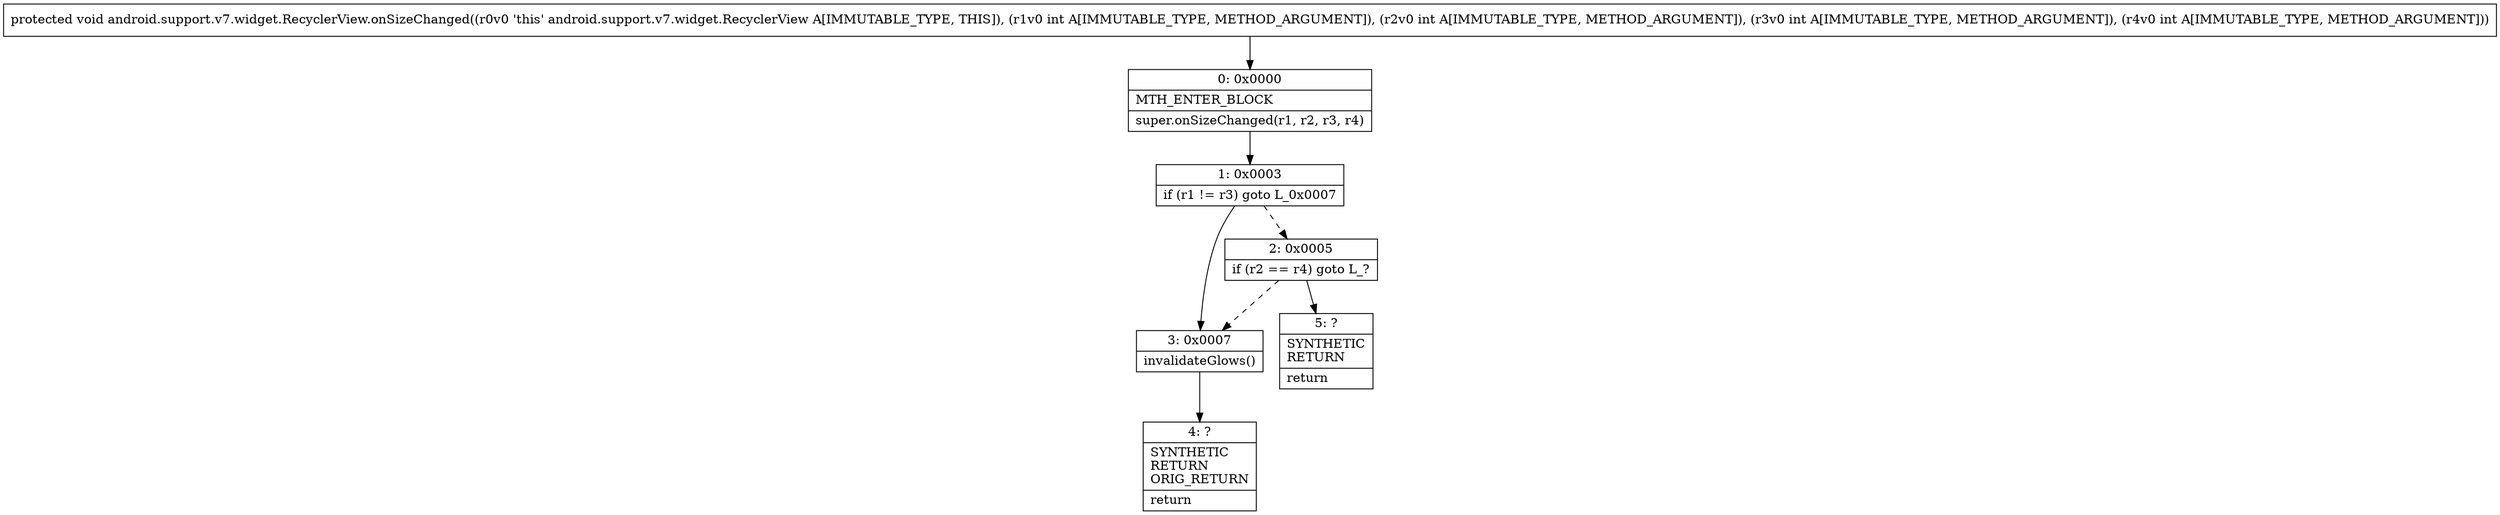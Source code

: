 digraph "CFG forandroid.support.v7.widget.RecyclerView.onSizeChanged(IIII)V" {
Node_0 [shape=record,label="{0\:\ 0x0000|MTH_ENTER_BLOCK\l|super.onSizeChanged(r1, r2, r3, r4)\l}"];
Node_1 [shape=record,label="{1\:\ 0x0003|if (r1 != r3) goto L_0x0007\l}"];
Node_2 [shape=record,label="{2\:\ 0x0005|if (r2 == r4) goto L_?\l}"];
Node_3 [shape=record,label="{3\:\ 0x0007|invalidateGlows()\l}"];
Node_4 [shape=record,label="{4\:\ ?|SYNTHETIC\lRETURN\lORIG_RETURN\l|return\l}"];
Node_5 [shape=record,label="{5\:\ ?|SYNTHETIC\lRETURN\l|return\l}"];
MethodNode[shape=record,label="{protected void android.support.v7.widget.RecyclerView.onSizeChanged((r0v0 'this' android.support.v7.widget.RecyclerView A[IMMUTABLE_TYPE, THIS]), (r1v0 int A[IMMUTABLE_TYPE, METHOD_ARGUMENT]), (r2v0 int A[IMMUTABLE_TYPE, METHOD_ARGUMENT]), (r3v0 int A[IMMUTABLE_TYPE, METHOD_ARGUMENT]), (r4v0 int A[IMMUTABLE_TYPE, METHOD_ARGUMENT])) }"];
MethodNode -> Node_0;
Node_0 -> Node_1;
Node_1 -> Node_2[style=dashed];
Node_1 -> Node_3;
Node_2 -> Node_3[style=dashed];
Node_2 -> Node_5;
Node_3 -> Node_4;
}

